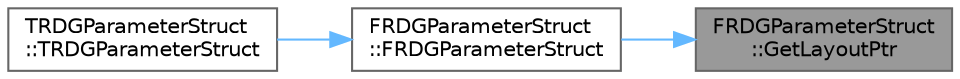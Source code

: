 digraph "FRDGParameterStruct::GetLayoutPtr"
{
 // INTERACTIVE_SVG=YES
 // LATEX_PDF_SIZE
  bgcolor="transparent";
  edge [fontname=Helvetica,fontsize=10,labelfontname=Helvetica,labelfontsize=10];
  node [fontname=Helvetica,fontsize=10,shape=box,height=0.2,width=0.4];
  rankdir="RL";
  Node1 [id="Node000001",label="FRDGParameterStruct\l::GetLayoutPtr",height=0.2,width=0.4,color="gray40", fillcolor="grey60", style="filled", fontcolor="black",tooltip=" "];
  Node1 -> Node2 [id="edge1_Node000001_Node000002",dir="back",color="steelblue1",style="solid",tooltip=" "];
  Node2 [id="Node000002",label="FRDGParameterStruct\l::FRDGParameterStruct",height=0.2,width=0.4,color="grey40", fillcolor="white", style="filled",URL="$d0/dda/classFRDGParameterStruct.html#a49505b26c329962d425b81f2e475a876",tooltip=" "];
  Node2 -> Node3 [id="edge2_Node000002_Node000003",dir="back",color="steelblue1",style="solid",tooltip=" "];
  Node3 [id="Node000003",label="TRDGParameterStruct\l::TRDGParameterStruct",height=0.2,width=0.4,color="grey40", fillcolor="white", style="filled",URL="$d4/dcb/classTRDGParameterStruct.html#ab4903462f01809806bcf3cf32f1fdb83",tooltip=" "];
}
